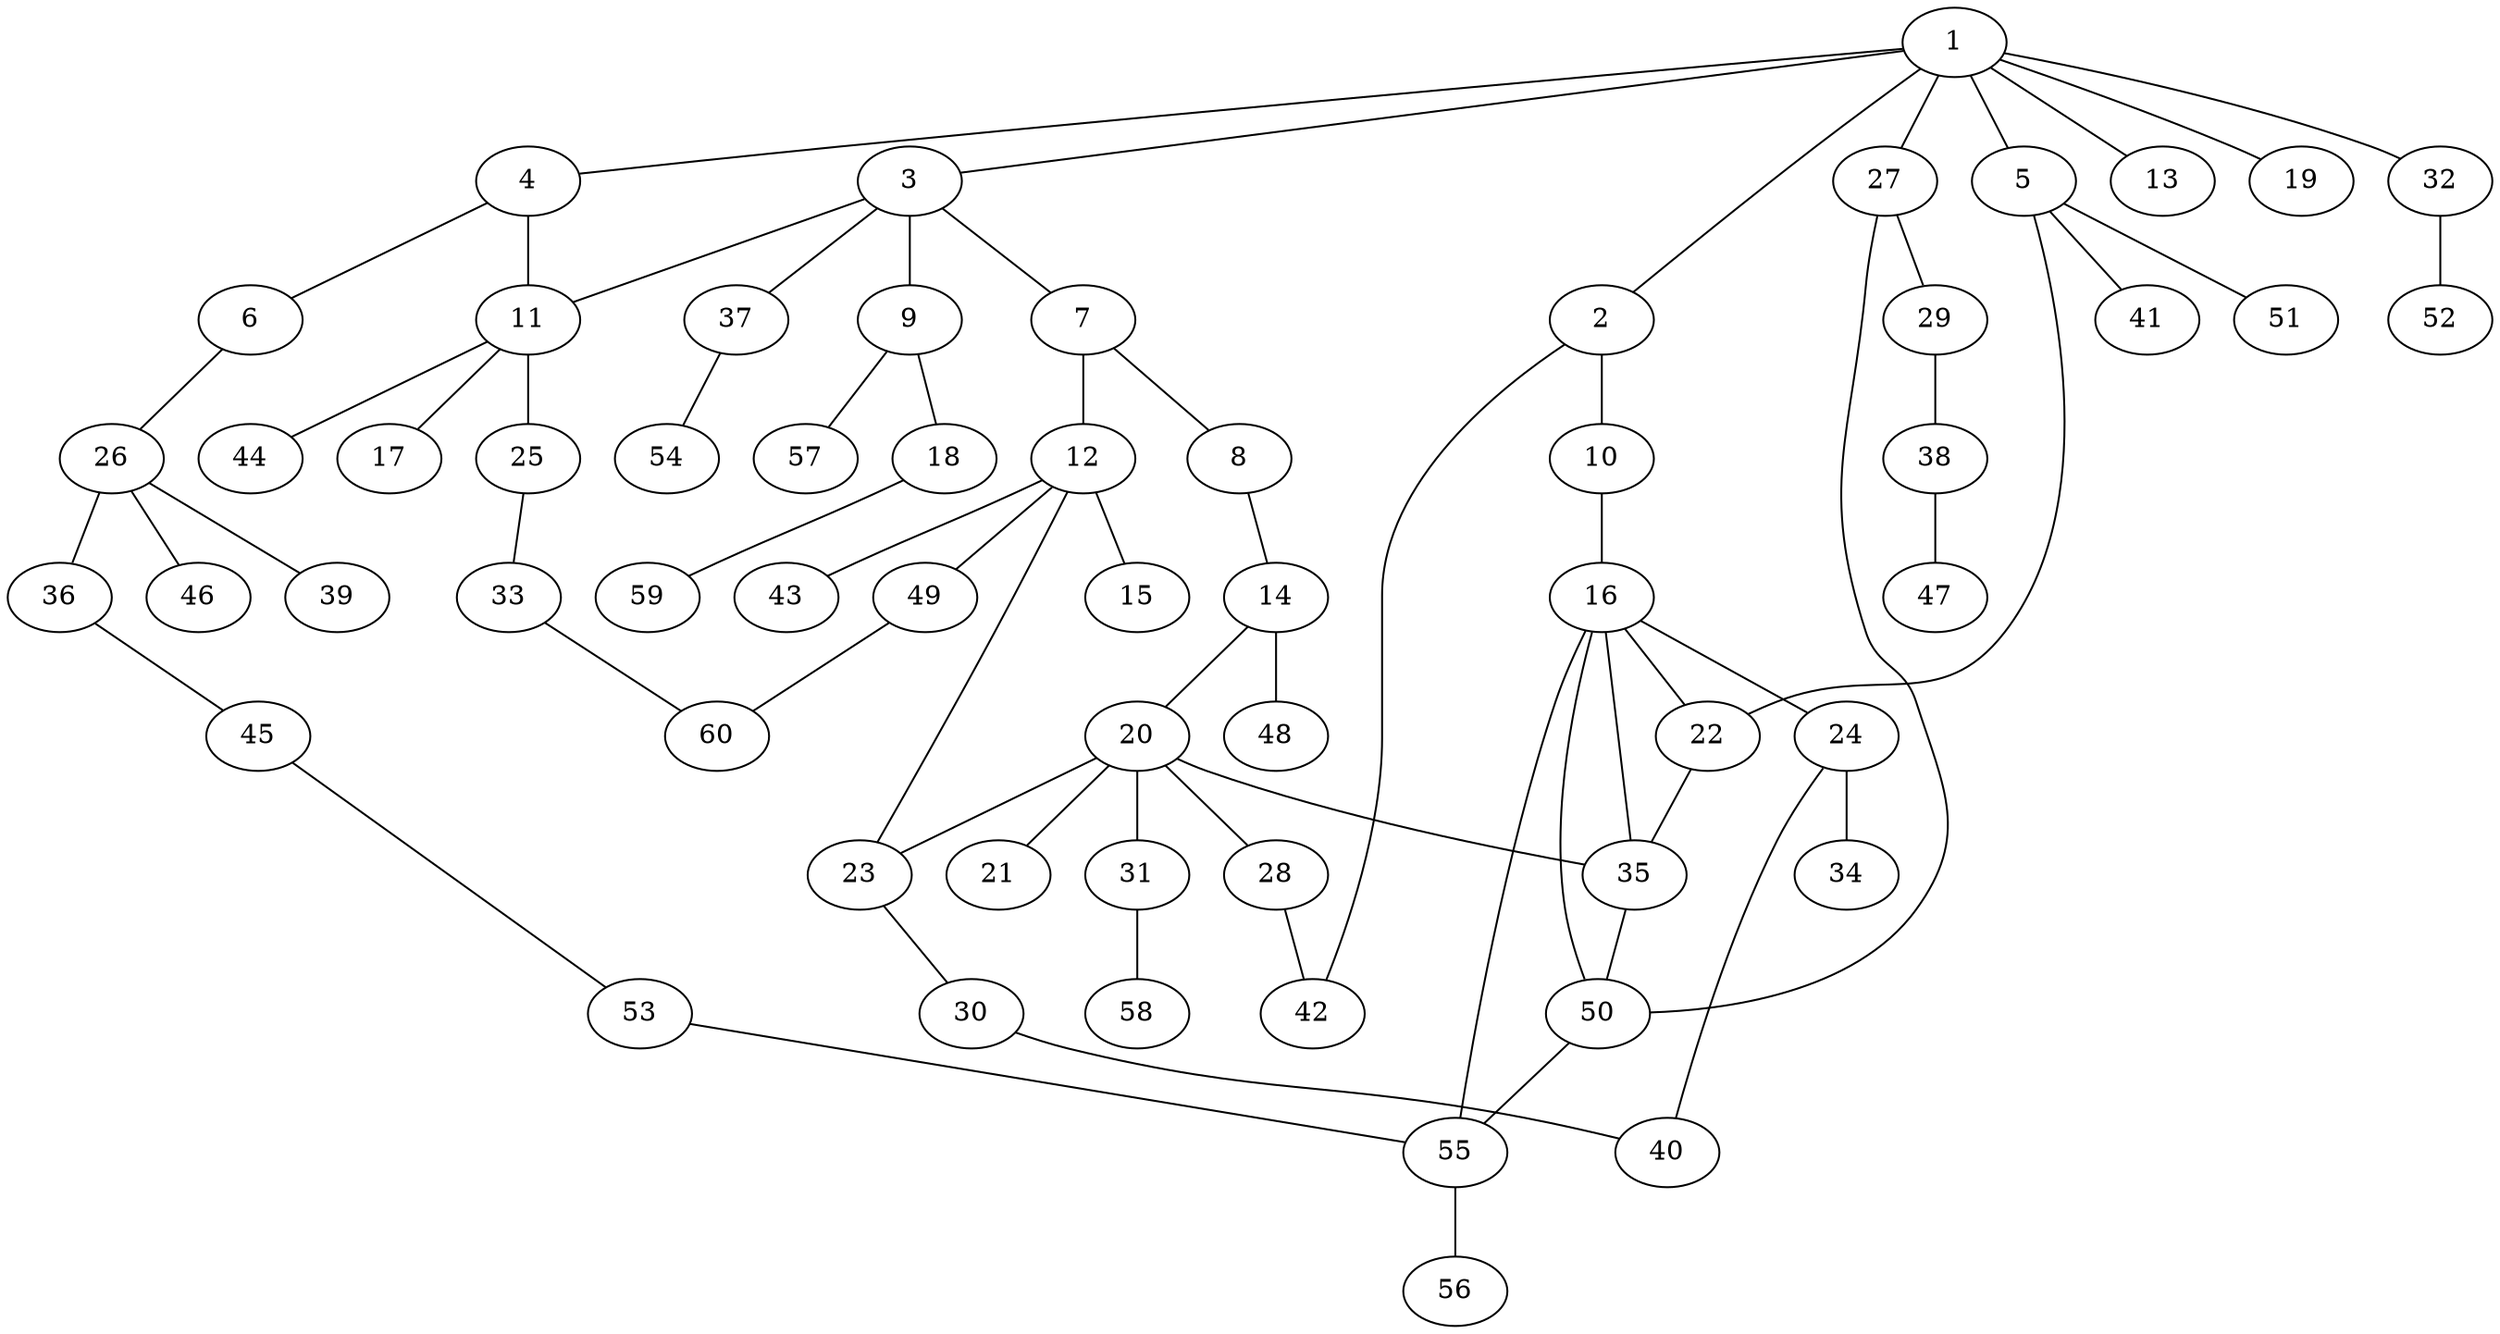 graph graphname {1--2
1--3
1--4
1--5
1--13
1--19
1--27
1--32
2--10
2--42
3--7
3--9
3--11
3--37
4--6
4--11
5--22
5--41
5--51
6--26
7--8
7--12
8--14
9--18
9--57
10--16
11--17
11--25
11--44
12--15
12--23
12--43
12--49
14--20
14--48
16--22
16--24
16--35
16--50
16--55
18--59
20--21
20--23
20--28
20--31
20--35
22--35
23--30
24--34
24--40
25--33
26--36
26--39
26--46
27--29
27--50
28--42
29--38
30--40
31--58
32--52
33--60
35--50
36--45
37--54
38--47
45--53
49--60
50--55
53--55
55--56
}